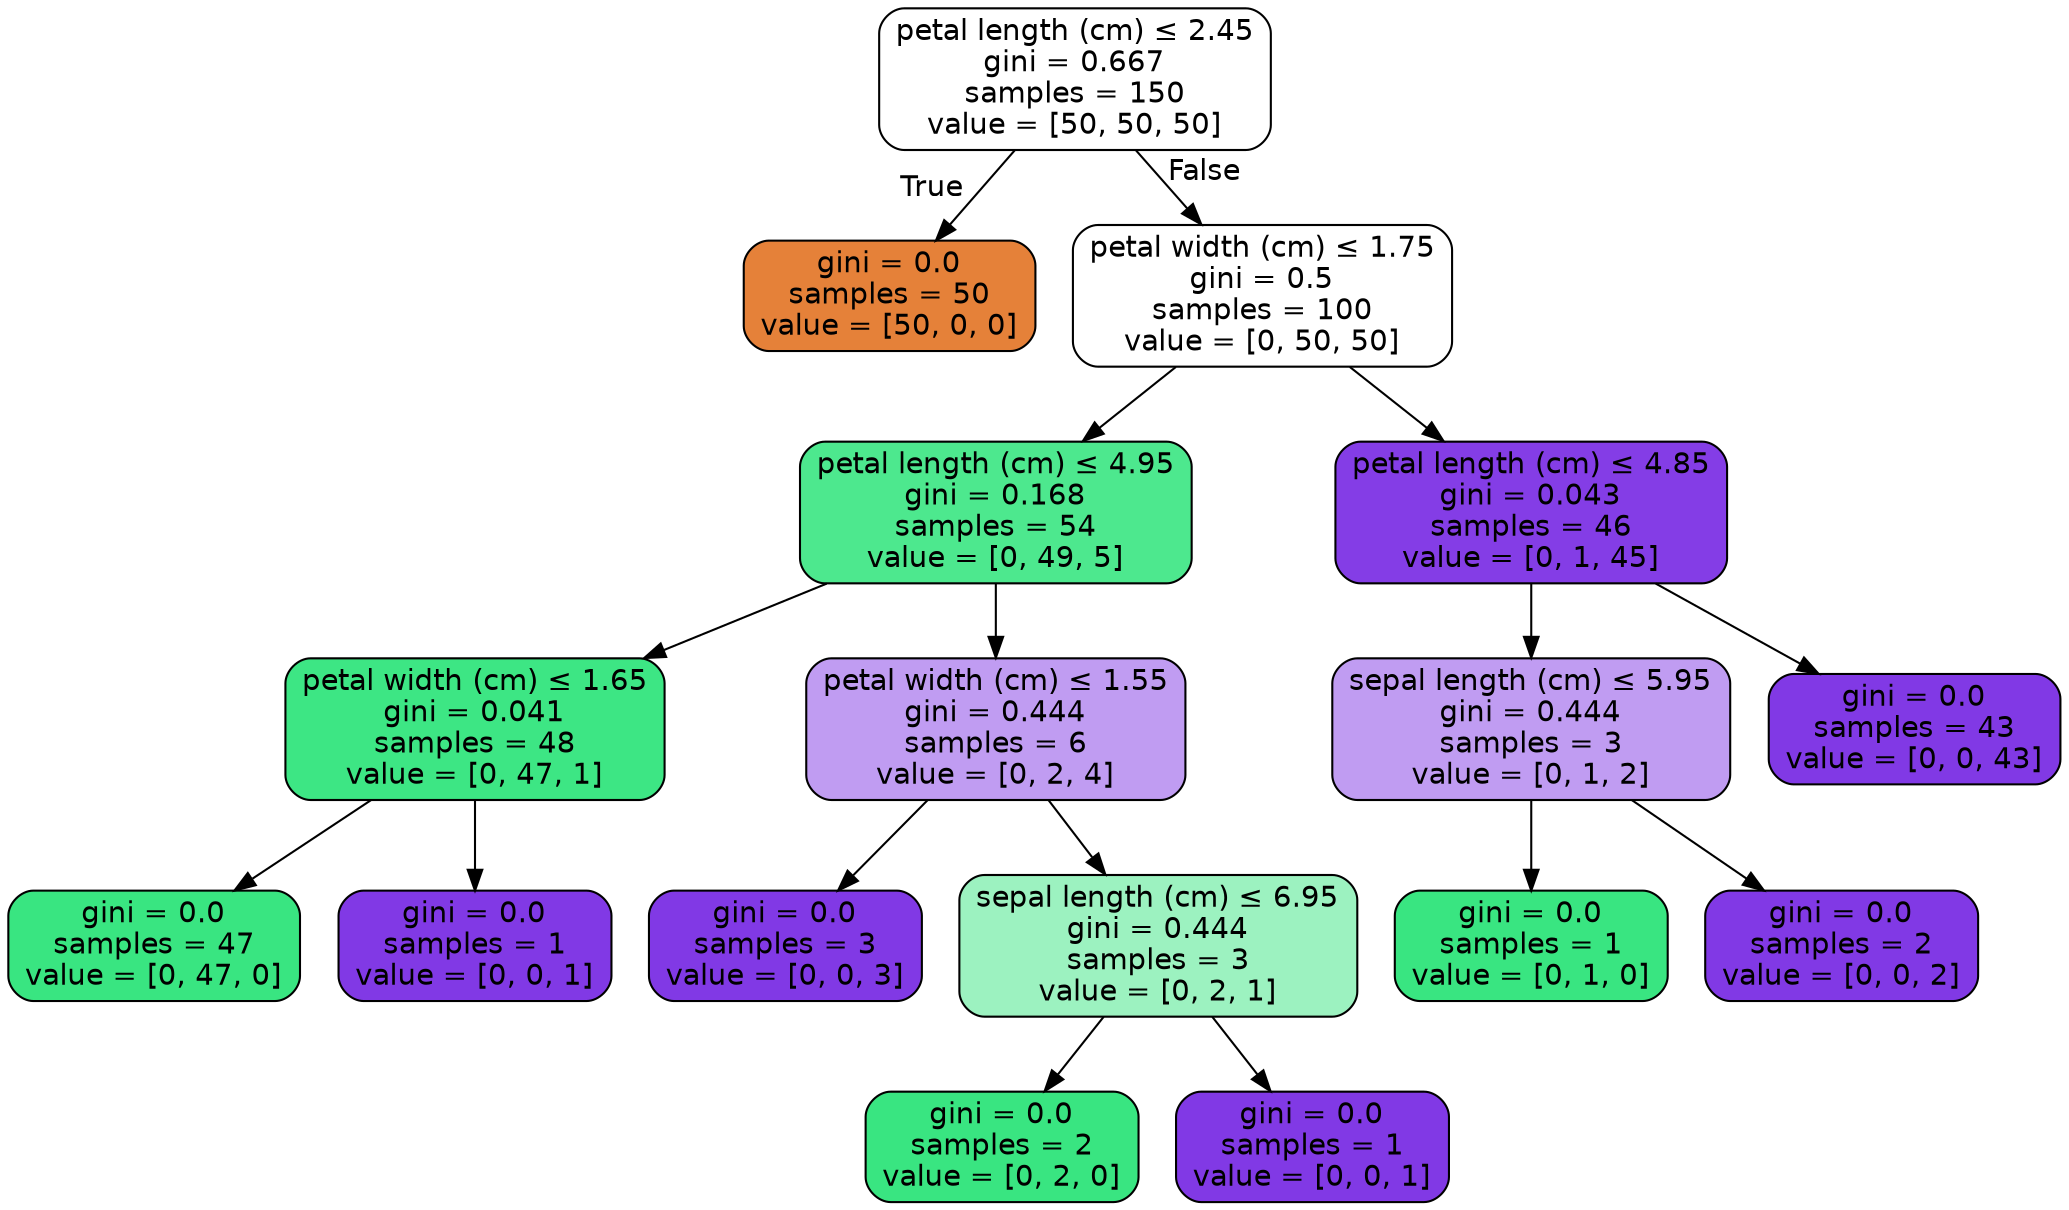 digraph Tree {
node [shape=box, style="filled, rounded", color="black", fontname=helvetica] ;
edge [fontname=helvetica] ;
0 [label=<petal length (cm) &le; 2.45<br/>gini = 0.667<br/>samples = 150<br/>value = [50, 50, 50]>, fillcolor="#ffffff"] ;
1 [label=<gini = 0.0<br/>samples = 50<br/>value = [50, 0, 0]>, fillcolor="#e58139"] ;
0 -> 1 [labeldistance=2.5, labelangle=45, headlabel="True"] ;
2 [label=<petal width (cm) &le; 1.75<br/>gini = 0.5<br/>samples = 100<br/>value = [0, 50, 50]>, fillcolor="#ffffff"] ;
0 -> 2 [labeldistance=2.5, labelangle=-45, headlabel="False"] ;
3 [label=<petal length (cm) &le; 4.95<br/>gini = 0.168<br/>samples = 54<br/>value = [0, 49, 5]>, fillcolor="#4de88e"] ;
2 -> 3 ;
4 [label=<petal width (cm) &le; 1.65<br/>gini = 0.041<br/>samples = 48<br/>value = [0, 47, 1]>, fillcolor="#3de684"] ;
3 -> 4 ;
5 [label=<gini = 0.0<br/>samples = 47<br/>value = [0, 47, 0]>, fillcolor="#39e581"] ;
4 -> 5 ;
6 [label=<gini = 0.0<br/>samples = 1<br/>value = [0, 0, 1]>, fillcolor="#8139e5"] ;
4 -> 6 ;
7 [label=<petal width (cm) &le; 1.55<br/>gini = 0.444<br/>samples = 6<br/>value = [0, 2, 4]>, fillcolor="#c09cf2"] ;
3 -> 7 ;
8 [label=<gini = 0.0<br/>samples = 3<br/>value = [0, 0, 3]>, fillcolor="#8139e5"] ;
7 -> 8 ;
9 [label=<sepal length (cm) &le; 6.95<br/>gini = 0.444<br/>samples = 3<br/>value = [0, 2, 1]>, fillcolor="#9cf2c0"] ;
7 -> 9 ;
10 [label=<gini = 0.0<br/>samples = 2<br/>value = [0, 2, 0]>, fillcolor="#39e581"] ;
9 -> 10 ;
11 [label=<gini = 0.0<br/>samples = 1<br/>value = [0, 0, 1]>, fillcolor="#8139e5"] ;
9 -> 11 ;
12 [label=<petal length (cm) &le; 4.85<br/>gini = 0.043<br/>samples = 46<br/>value = [0, 1, 45]>, fillcolor="#843de6"] ;
2 -> 12 ;
13 [label=<sepal length (cm) &le; 5.95<br/>gini = 0.444<br/>samples = 3<br/>value = [0, 1, 2]>, fillcolor="#c09cf2"] ;
12 -> 13 ;
14 [label=<gini = 0.0<br/>samples = 1<br/>value = [0, 1, 0]>, fillcolor="#39e581"] ;
13 -> 14 ;
15 [label=<gini = 0.0<br/>samples = 2<br/>value = [0, 0, 2]>, fillcolor="#8139e5"] ;
13 -> 15 ;
16 [label=<gini = 0.0<br/>samples = 43<br/>value = [0, 0, 43]>, fillcolor="#8139e5"] ;
12 -> 16 ;
}